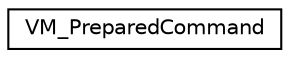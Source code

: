 digraph "Graphical Class Hierarchy"
{
 // LATEX_PDF_SIZE
  edge [fontname="Helvetica",fontsize="10",labelfontname="Helvetica",labelfontsize="10"];
  node [fontname="Helvetica",fontsize="10",shape=record];
  rankdir="LR";
  Node0 [label="VM_PreparedCommand",height=0.2,width=0.4,color="black", fillcolor="white", style="filled",URL="$structVM__PreparedCommand.html",tooltip=" "];
}
